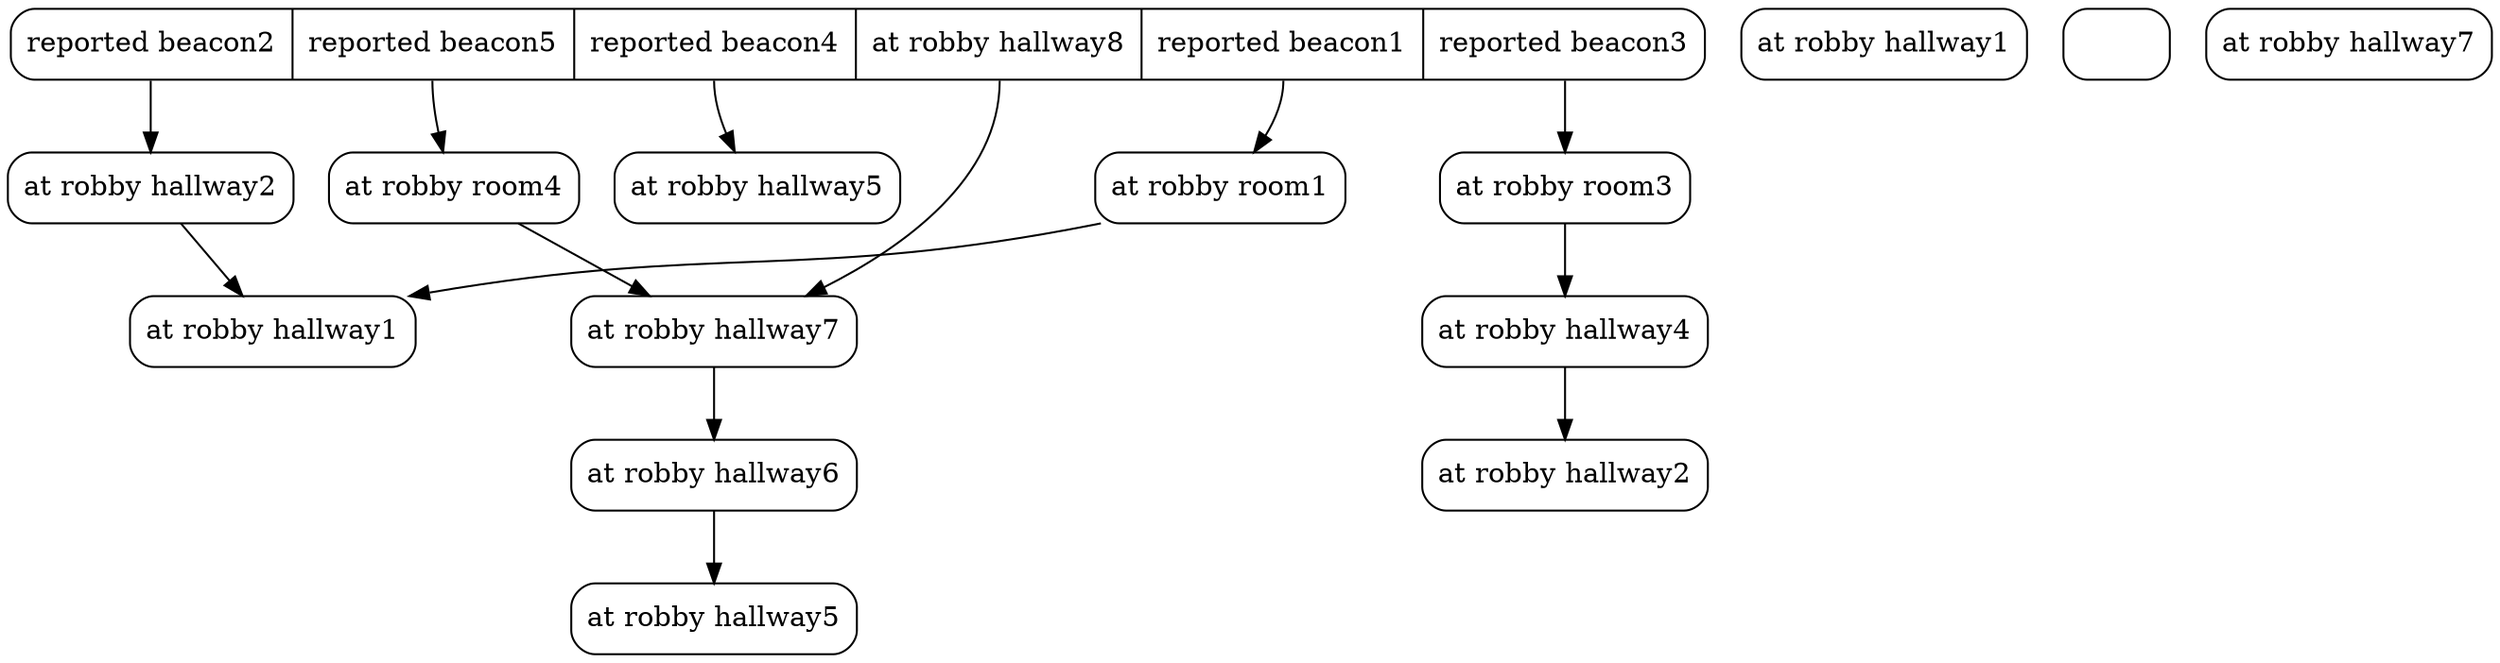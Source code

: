 digraph Tree {
	node [shape=Mrecord];
	 edge [style=solid, color=black];
struct0 [label="<reportedbeacon2> reported beacon2|<reportedbeacon5> reported beacon5|<reportedbeacon4> reported beacon4|<atrobbyhallway8> at robby hallway8|<reportedbeacon1> reported beacon1|<reportedbeacon3> reported beacon3"];
struct1 [label="<atrobbyroom4> at robby room4"];
struct2 [label="<atrobbyhallway5> at robby hallway5"];
struct3 [label="<atrobbyhallway7> at robby hallway7"];
struct4 [label="<atrobbyhallway1> at robby hallway1"];
struct5 [label=""];
struct6 [label="<atrobbyhallway2> at robby hallway2"];
struct7 [label="<atrobbyhallway2> at robby hallway2"];
struct8 [label="<atrobbyhallway1> at robby hallway1"];
struct9 [label="<atrobbyroom1> at robby room1"];
struct10 [label="<atrobbyroom3> at robby room3"];
struct11 [label="<atrobbyhallway6> at robby hallway6"];
struct12 [label="<atrobbyhallway7> at robby hallway7"];
struct13 [label="<atrobbyhallway4> at robby hallway4"];
struct14 [label="<atrobbyhallway5> at robby hallway5"];
struct0:reportedbeacon5 -> struct1:atrobbyroom4;
struct0:reportedbeacon4 -> struct2:atrobbyhallway5;
struct0:atrobbyhallway8 -> struct3:atrobbyhallway7;
struct6:atrobbyhallway2 -> struct8:atrobbyhallway1;
struct13:atrobbyhallway4 -> struct7:atrobbyhallway2;
struct0:reportedbeacon2 -> struct6:atrobbyhallway2;
struct9:atrobbyroom1 -> struct8:atrobbyhallway1;
struct0:reportedbeacon1 -> struct9:atrobbyroom1;
struct0:reportedbeacon3 -> struct10:atrobbyroom3;
struct3:atrobbyhallway7 -> struct11:atrobbyhallway6;
struct1:atrobbyroom4 -> struct3:atrobbyhallway7;
struct10:atrobbyroom3 -> struct13:atrobbyhallway4;
struct11:atrobbyhallway6 -> struct14:atrobbyhallway5;
}
